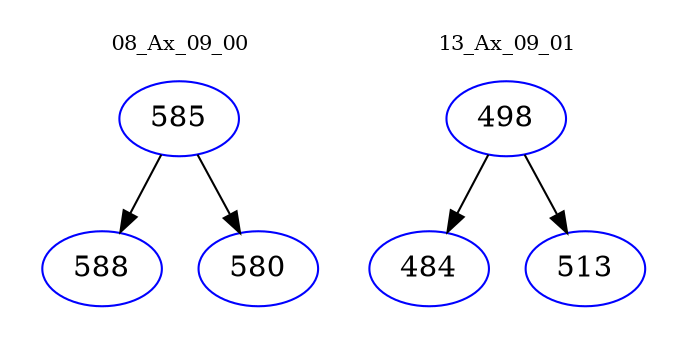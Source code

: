 digraph{
subgraph cluster_0 {
color = white
label = "08_Ax_09_00";
fontsize=10;
T0_585 [label="585", color="blue"]
T0_585 -> T0_588 [color="black"]
T0_588 [label="588", color="blue"]
T0_585 -> T0_580 [color="black"]
T0_580 [label="580", color="blue"]
}
subgraph cluster_1 {
color = white
label = "13_Ax_09_01";
fontsize=10;
T1_498 [label="498", color="blue"]
T1_498 -> T1_484 [color="black"]
T1_484 [label="484", color="blue"]
T1_498 -> T1_513 [color="black"]
T1_513 [label="513", color="blue"]
}
}
